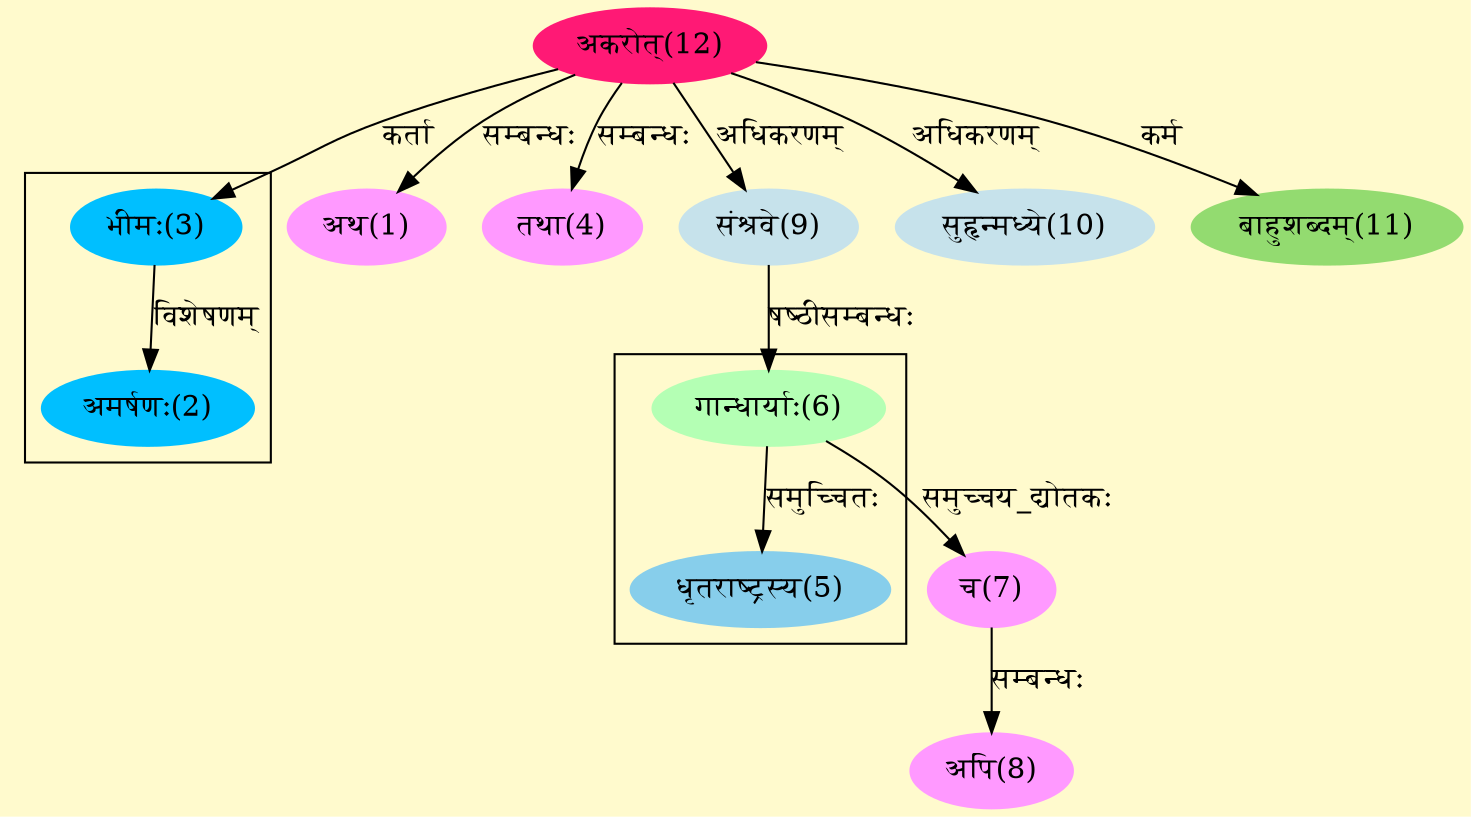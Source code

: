 digraph G{
rankdir=BT;
 compound=true;
 bgcolor="lemonchiffon1";

subgraph cluster_1{
Node2 [style=filled, color="#00BFFF" label = "अमर्षणः(2)"]
Node3 [style=filled, color="#00BFFF" label = "भीमः(3)"]

}

subgraph cluster_2{
Node5 [style=filled, color="#87CEEB" label = "धृतराष्ट्रस्य(5)"]
Node6 [style=filled, color="#B4FFB4" label = "गान्धार्याः(6)"]

}
Node1 [style=filled, color="#FF99FF" label = "अथ(1)"]
Node12 [style=filled, color="#FF1975" label = "अकरोत्(12)"]
Node3 [style=filled, color="#00BFFF" label = "भीमः(3)"]
Node4 [style=filled, color="#FF99FF" label = "तथा(4)"]
Node6 [style=filled, color="#B4FFB4" label = "गान्धार्याः(6)"]
Node9 [style=filled, color="#C6E2EB" label = "संश्रवे(9)"]
Node7 [style=filled, color="#FF99FF" label = "च(7)"]
Node8 [style=filled, color="#FF99FF" label = "अपि(8)"]
Node10 [style=filled, color="#C6E2EB" label = "सुहृन्मध्ये(10)"]
Node11 [style=filled, color="#93DB70" label = "बाहुशब्दम्(11)"]
/* Start of Relations section */

Node1 -> Node12 [  label="सम्बन्धः"  dir="back" ]
Node2 -> Node3 [  label="विशेषणम्"  dir="back" ]
Node3 -> Node12 [  label="कर्ता"  dir="back" ]
Node4 -> Node12 [  label="सम्बन्धः"  dir="back" ]
Node5 -> Node6 [  label="समुच्चितः"  dir="back" ]
Node6 -> Node9 [  label="षष्ठीसम्बन्धः"  dir="back" ]
Node7 -> Node6 [  label="समुच्चय_द्योतकः"  dir="back" ]
Node8 -> Node7 [  label="सम्बन्धः"  dir="back" ]
Node9 -> Node12 [  label="अधिकरणम्"  dir="back" ]
Node10 -> Node12 [  label="अधिकरणम्"  dir="back" ]
Node11 -> Node12 [  label="कर्म"  dir="back" ]
}
